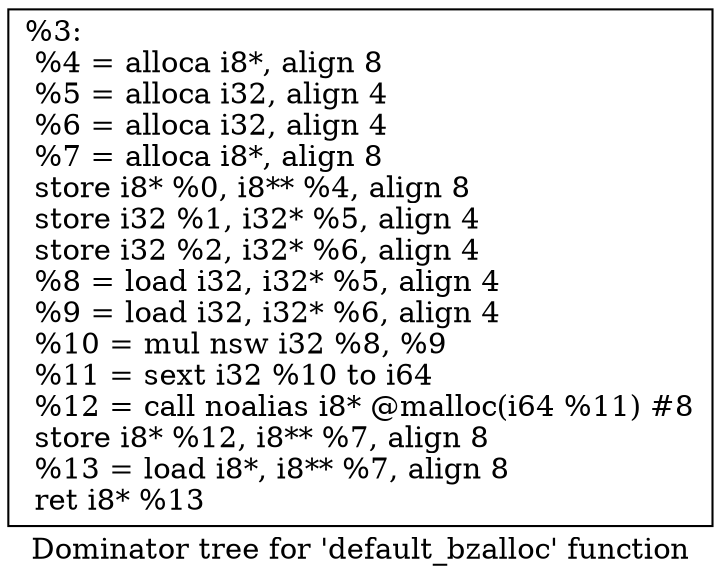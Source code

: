digraph "Dominator tree for 'default_bzalloc' function" {
	label="Dominator tree for 'default_bzalloc' function";

	Node0xe8e500 [shape=record,label="{%3:\l  %4 = alloca i8*, align 8\l  %5 = alloca i32, align 4\l  %6 = alloca i32, align 4\l  %7 = alloca i8*, align 8\l  store i8* %0, i8** %4, align 8\l  store i32 %1, i32* %5, align 4\l  store i32 %2, i32* %6, align 4\l  %8 = load i32, i32* %5, align 4\l  %9 = load i32, i32* %6, align 4\l  %10 = mul nsw i32 %8, %9\l  %11 = sext i32 %10 to i64\l  %12 = call noalias i8* @malloc(i64 %11) #8\l  store i8* %12, i8** %7, align 8\l  %13 = load i8*, i8** %7, align 8\l  ret i8* %13\l}"];
}
